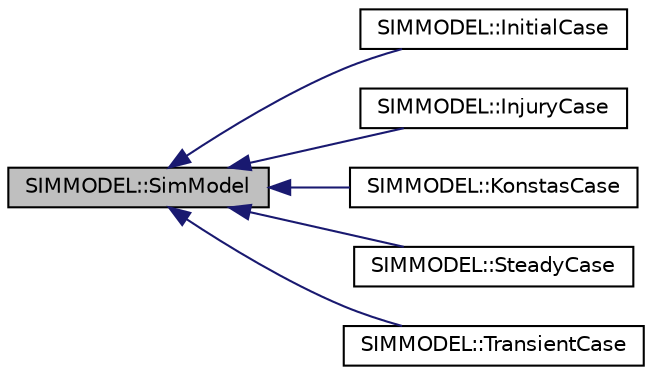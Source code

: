 digraph "SIMMODEL::SimModel"
{
 // LATEX_PDF_SIZE
  edge [fontname="Helvetica",fontsize="10",labelfontname="Helvetica",labelfontsize="10"];
  node [fontname="Helvetica",fontsize="10",shape=record];
  rankdir="LR";
  Node1 [label="SIMMODEL::SimModel",height=0.2,width=0.4,color="black", fillcolor="grey75", style="filled", fontcolor="black",tooltip=" "];
  Node1 -> Node2 [dir="back",color="midnightblue",fontsize="10",style="solid",fontname="Helvetica"];
  Node2 [label="SIMMODEL::InitialCase",height=0.2,width=0.4,color="black", fillcolor="white", style="filled",URL="$classSIMMODEL_1_1InitialCase.html",tooltip=" "];
  Node1 -> Node3 [dir="back",color="midnightblue",fontsize="10",style="solid",fontname="Helvetica"];
  Node3 [label="SIMMODEL::InjuryCase",height=0.2,width=0.4,color="black", fillcolor="white", style="filled",URL="$classSIMMODEL_1_1InjuryCase.html",tooltip=" "];
  Node1 -> Node4 [dir="back",color="midnightblue",fontsize="10",style="solid",fontname="Helvetica"];
  Node4 [label="SIMMODEL::KonstasCase",height=0.2,width=0.4,color="black", fillcolor="white", style="filled",URL="$classSIMMODEL_1_1KonstasCase.html",tooltip=" "];
  Node1 -> Node5 [dir="back",color="midnightblue",fontsize="10",style="solid",fontname="Helvetica"];
  Node5 [label="SIMMODEL::SteadyCase",height=0.2,width=0.4,color="black", fillcolor="white", style="filled",URL="$classSIMMODEL_1_1SteadyCase.html",tooltip=" "];
  Node1 -> Node6 [dir="back",color="midnightblue",fontsize="10",style="solid",fontname="Helvetica"];
  Node6 [label="SIMMODEL::TransientCase",height=0.2,width=0.4,color="black", fillcolor="white", style="filled",URL="$classSIMMODEL_1_1TransientCase.html",tooltip=" "];
}
